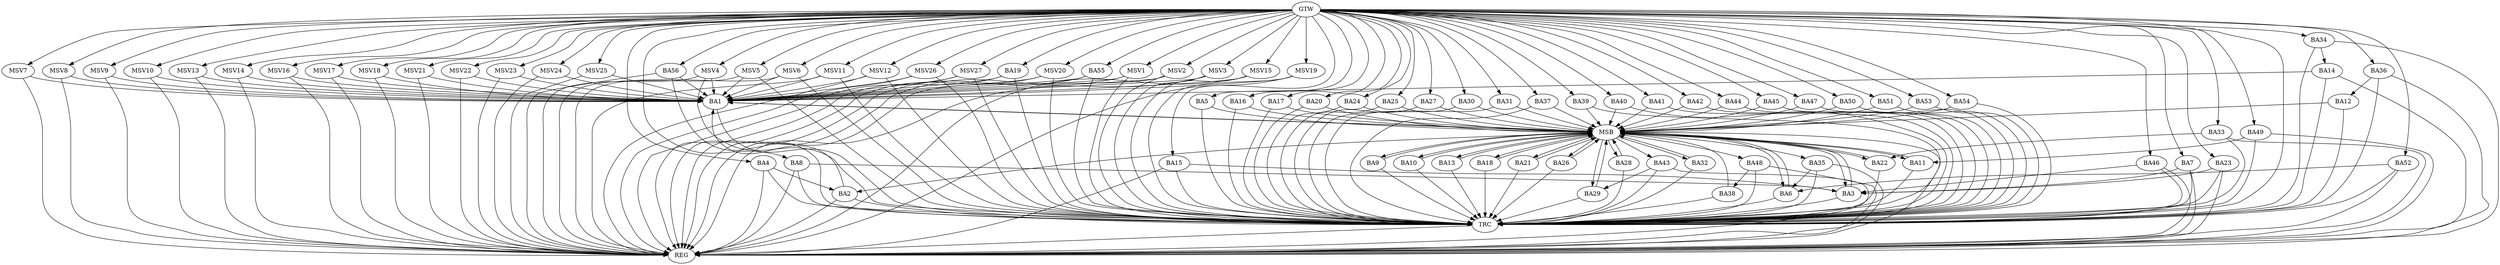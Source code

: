 strict digraph G {
  BA1 [ label="BA1" ];
  BA2 [ label="BA2" ];
  BA3 [ label="BA3" ];
  BA4 [ label="BA4" ];
  BA5 [ label="BA5" ];
  BA6 [ label="BA6" ];
  BA7 [ label="BA7" ];
  BA8 [ label="BA8" ];
  BA9 [ label="BA9" ];
  BA10 [ label="BA10" ];
  BA11 [ label="BA11" ];
  BA12 [ label="BA12" ];
  BA13 [ label="BA13" ];
  BA14 [ label="BA14" ];
  BA15 [ label="BA15" ];
  BA16 [ label="BA16" ];
  BA17 [ label="BA17" ];
  BA18 [ label="BA18" ];
  BA19 [ label="BA19" ];
  BA20 [ label="BA20" ];
  BA21 [ label="BA21" ];
  BA22 [ label="BA22" ];
  BA23 [ label="BA23" ];
  BA24 [ label="BA24" ];
  BA25 [ label="BA25" ];
  BA26 [ label="BA26" ];
  BA27 [ label="BA27" ];
  BA28 [ label="BA28" ];
  BA29 [ label="BA29" ];
  BA30 [ label="BA30" ];
  BA31 [ label="BA31" ];
  BA32 [ label="BA32" ];
  BA33 [ label="BA33" ];
  BA34 [ label="BA34" ];
  BA35 [ label="BA35" ];
  BA36 [ label="BA36" ];
  BA37 [ label="BA37" ];
  BA38 [ label="BA38" ];
  BA39 [ label="BA39" ];
  BA40 [ label="BA40" ];
  BA41 [ label="BA41" ];
  BA42 [ label="BA42" ];
  BA43 [ label="BA43" ];
  BA44 [ label="BA44" ];
  BA45 [ label="BA45" ];
  BA46 [ label="BA46" ];
  BA47 [ label="BA47" ];
  BA48 [ label="BA48" ];
  BA49 [ label="BA49" ];
  BA50 [ label="BA50" ];
  BA51 [ label="BA51" ];
  BA52 [ label="BA52" ];
  BA53 [ label="BA53" ];
  BA54 [ label="BA54" ];
  BA55 [ label="BA55" ];
  BA56 [ label="BA56" ];
  GTW [ label="GTW" ];
  REG [ label="REG" ];
  MSB [ label="MSB" ];
  TRC [ label="TRC" ];
  MSV1 [ label="MSV1" ];
  MSV2 [ label="MSV2" ];
  MSV3 [ label="MSV3" ];
  MSV4 [ label="MSV4" ];
  MSV5 [ label="MSV5" ];
  MSV6 [ label="MSV6" ];
  MSV7 [ label="MSV7" ];
  MSV8 [ label="MSV8" ];
  MSV9 [ label="MSV9" ];
  MSV10 [ label="MSV10" ];
  MSV11 [ label="MSV11" ];
  MSV12 [ label="MSV12" ];
  MSV13 [ label="MSV13" ];
  MSV14 [ label="MSV14" ];
  MSV15 [ label="MSV15" ];
  MSV16 [ label="MSV16" ];
  MSV17 [ label="MSV17" ];
  MSV18 [ label="MSV18" ];
  MSV19 [ label="MSV19" ];
  MSV20 [ label="MSV20" ];
  MSV21 [ label="MSV21" ];
  MSV22 [ label="MSV22" ];
  MSV23 [ label="MSV23" ];
  MSV24 [ label="MSV24" ];
  MSV25 [ label="MSV25" ];
  MSV26 [ label="MSV26" ];
  MSV27 [ label="MSV27" ];
  BA2 -> BA1;
  BA4 -> BA2;
  BA7 -> BA3;
  BA8 -> BA3;
  BA14 -> BA1;
  BA15 -> BA3;
  BA19 -> BA1;
  BA23 -> BA3;
  BA33 -> BA22;
  BA34 -> BA14;
  BA35 -> BA6;
  BA36 -> BA12;
  BA43 -> BA29;
  BA46 -> BA3;
  BA48 -> BA38;
  BA49 -> BA11;
  BA52 -> BA6;
  BA55 -> BA1;
  BA56 -> BA1;
  GTW -> BA4;
  GTW -> BA5;
  GTW -> BA7;
  GTW -> BA8;
  GTW -> BA15;
  GTW -> BA16;
  GTW -> BA17;
  GTW -> BA19;
  GTW -> BA20;
  GTW -> BA23;
  GTW -> BA24;
  GTW -> BA25;
  GTW -> BA27;
  GTW -> BA30;
  GTW -> BA31;
  GTW -> BA33;
  GTW -> BA34;
  GTW -> BA36;
  GTW -> BA37;
  GTW -> BA39;
  GTW -> BA40;
  GTW -> BA41;
  GTW -> BA42;
  GTW -> BA44;
  GTW -> BA45;
  GTW -> BA46;
  GTW -> BA47;
  GTW -> BA49;
  GTW -> BA50;
  GTW -> BA51;
  GTW -> BA52;
  GTW -> BA53;
  GTW -> BA54;
  GTW -> BA55;
  GTW -> BA56;
  BA2 -> REG;
  BA4 -> REG;
  BA7 -> REG;
  BA8 -> REG;
  BA14 -> REG;
  BA15 -> REG;
  BA19 -> REG;
  BA23 -> REG;
  BA33 -> REG;
  BA34 -> REG;
  BA35 -> REG;
  BA36 -> REG;
  BA43 -> REG;
  BA46 -> REG;
  BA48 -> REG;
  BA49 -> REG;
  BA52 -> REG;
  BA55 -> REG;
  BA56 -> REG;
  BA1 -> MSB;
  MSB -> BA2;
  MSB -> REG;
  BA3 -> MSB;
  BA5 -> MSB;
  MSB -> BA1;
  BA6 -> MSB;
  BA9 -> MSB;
  BA10 -> MSB;
  BA11 -> MSB;
  BA12 -> MSB;
  MSB -> BA6;
  BA13 -> MSB;
  BA16 -> MSB;
  MSB -> BA13;
  BA17 -> MSB;
  MSB -> BA11;
  BA18 -> MSB;
  MSB -> BA3;
  BA20 -> MSB;
  MSB -> BA9;
  BA21 -> MSB;
  BA22 -> MSB;
  BA24 -> MSB;
  BA25 -> MSB;
  BA26 -> MSB;
  BA27 -> MSB;
  BA28 -> MSB;
  BA29 -> MSB;
  MSB -> BA26;
  BA30 -> MSB;
  BA31 -> MSB;
  MSB -> BA18;
  BA32 -> MSB;
  BA37 -> MSB;
  BA38 -> MSB;
  BA39 -> MSB;
  MSB -> BA29;
  BA40 -> MSB;
  MSB -> BA32;
  BA41 -> MSB;
  BA42 -> MSB;
  MSB -> BA35;
  BA44 -> MSB;
  MSB -> BA28;
  BA45 -> MSB;
  MSB -> BA22;
  BA47 -> MSB;
  MSB -> BA21;
  BA50 -> MSB;
  MSB -> BA10;
  BA51 -> MSB;
  MSB -> BA48;
  BA53 -> MSB;
  BA54 -> MSB;
  MSB -> BA43;
  BA1 -> TRC;
  BA2 -> TRC;
  BA3 -> TRC;
  BA4 -> TRC;
  BA5 -> TRC;
  BA6 -> TRC;
  BA7 -> TRC;
  BA8 -> TRC;
  BA9 -> TRC;
  BA10 -> TRC;
  BA11 -> TRC;
  BA12 -> TRC;
  BA13 -> TRC;
  BA14 -> TRC;
  BA15 -> TRC;
  BA16 -> TRC;
  BA17 -> TRC;
  BA18 -> TRC;
  BA19 -> TRC;
  BA20 -> TRC;
  BA21 -> TRC;
  BA22 -> TRC;
  BA23 -> TRC;
  BA24 -> TRC;
  BA25 -> TRC;
  BA26 -> TRC;
  BA27 -> TRC;
  BA28 -> TRC;
  BA29 -> TRC;
  BA30 -> TRC;
  BA31 -> TRC;
  BA32 -> TRC;
  BA33 -> TRC;
  BA34 -> TRC;
  BA35 -> TRC;
  BA36 -> TRC;
  BA37 -> TRC;
  BA38 -> TRC;
  BA39 -> TRC;
  BA40 -> TRC;
  BA41 -> TRC;
  BA42 -> TRC;
  BA43 -> TRC;
  BA44 -> TRC;
  BA45 -> TRC;
  BA46 -> TRC;
  BA47 -> TRC;
  BA48 -> TRC;
  BA49 -> TRC;
  BA50 -> TRC;
  BA51 -> TRC;
  BA52 -> TRC;
  BA53 -> TRC;
  BA54 -> TRC;
  BA55 -> TRC;
  BA56 -> TRC;
  GTW -> TRC;
  TRC -> REG;
  MSV1 -> BA1;
  MSV2 -> BA1;
  MSV3 -> BA1;
  MSV4 -> BA1;
  MSV5 -> BA1;
  MSV6 -> BA1;
  MSV7 -> BA1;
  MSV8 -> BA1;
  MSV9 -> BA1;
  MSV10 -> BA1;
  MSV11 -> BA1;
  GTW -> MSV1;
  MSV1 -> REG;
  MSV1 -> TRC;
  GTW -> MSV2;
  MSV2 -> REG;
  MSV2 -> TRC;
  GTW -> MSV3;
  MSV3 -> REG;
  MSV3 -> TRC;
  GTW -> MSV4;
  MSV4 -> REG;
  MSV4 -> TRC;
  GTW -> MSV5;
  MSV5 -> REG;
  MSV5 -> TRC;
  GTW -> MSV6;
  MSV6 -> REG;
  MSV6 -> TRC;
  GTW -> MSV7;
  MSV7 -> REG;
  GTW -> MSV8;
  MSV8 -> REG;
  GTW -> MSV9;
  MSV9 -> REG;
  GTW -> MSV10;
  MSV10 -> REG;
  GTW -> MSV11;
  MSV11 -> REG;
  MSV11 -> TRC;
  MSV12 -> BA1;
  MSV13 -> BA1;
  GTW -> MSV12;
  MSV12 -> REG;
  MSV12 -> TRC;
  GTW -> MSV13;
  MSV13 -> REG;
  MSV14 -> BA1;
  MSV15 -> BA1;
  MSV16 -> BA1;
  GTW -> MSV14;
  MSV14 -> REG;
  GTW -> MSV15;
  MSV15 -> REG;
  MSV15 -> TRC;
  GTW -> MSV16;
  MSV16 -> REG;
  MSV17 -> BA1;
  MSV18 -> BA1;
  GTW -> MSV17;
  MSV17 -> REG;
  GTW -> MSV18;
  MSV18 -> REG;
  MSV19 -> BA1;
  GTW -> MSV19;
  MSV19 -> REG;
  MSV19 -> TRC;
  MSV20 -> BA1;
  MSV21 -> BA1;
  GTW -> MSV20;
  MSV20 -> REG;
  MSV20 -> TRC;
  GTW -> MSV21;
  MSV21 -> REG;
  MSV22 -> BA1;
  GTW -> MSV22;
  MSV22 -> REG;
  MSV23 -> BA1;
  MSV24 -> BA1;
  GTW -> MSV23;
  MSV23 -> REG;
  GTW -> MSV24;
  MSV24 -> REG;
  MSV25 -> BA1;
  MSV26 -> BA1;
  MSV27 -> BA1;
  GTW -> MSV25;
  MSV25 -> REG;
  GTW -> MSV26;
  MSV26 -> REG;
  MSV26 -> TRC;
  GTW -> MSV27;
  MSV27 -> REG;
  MSV27 -> TRC;
}
